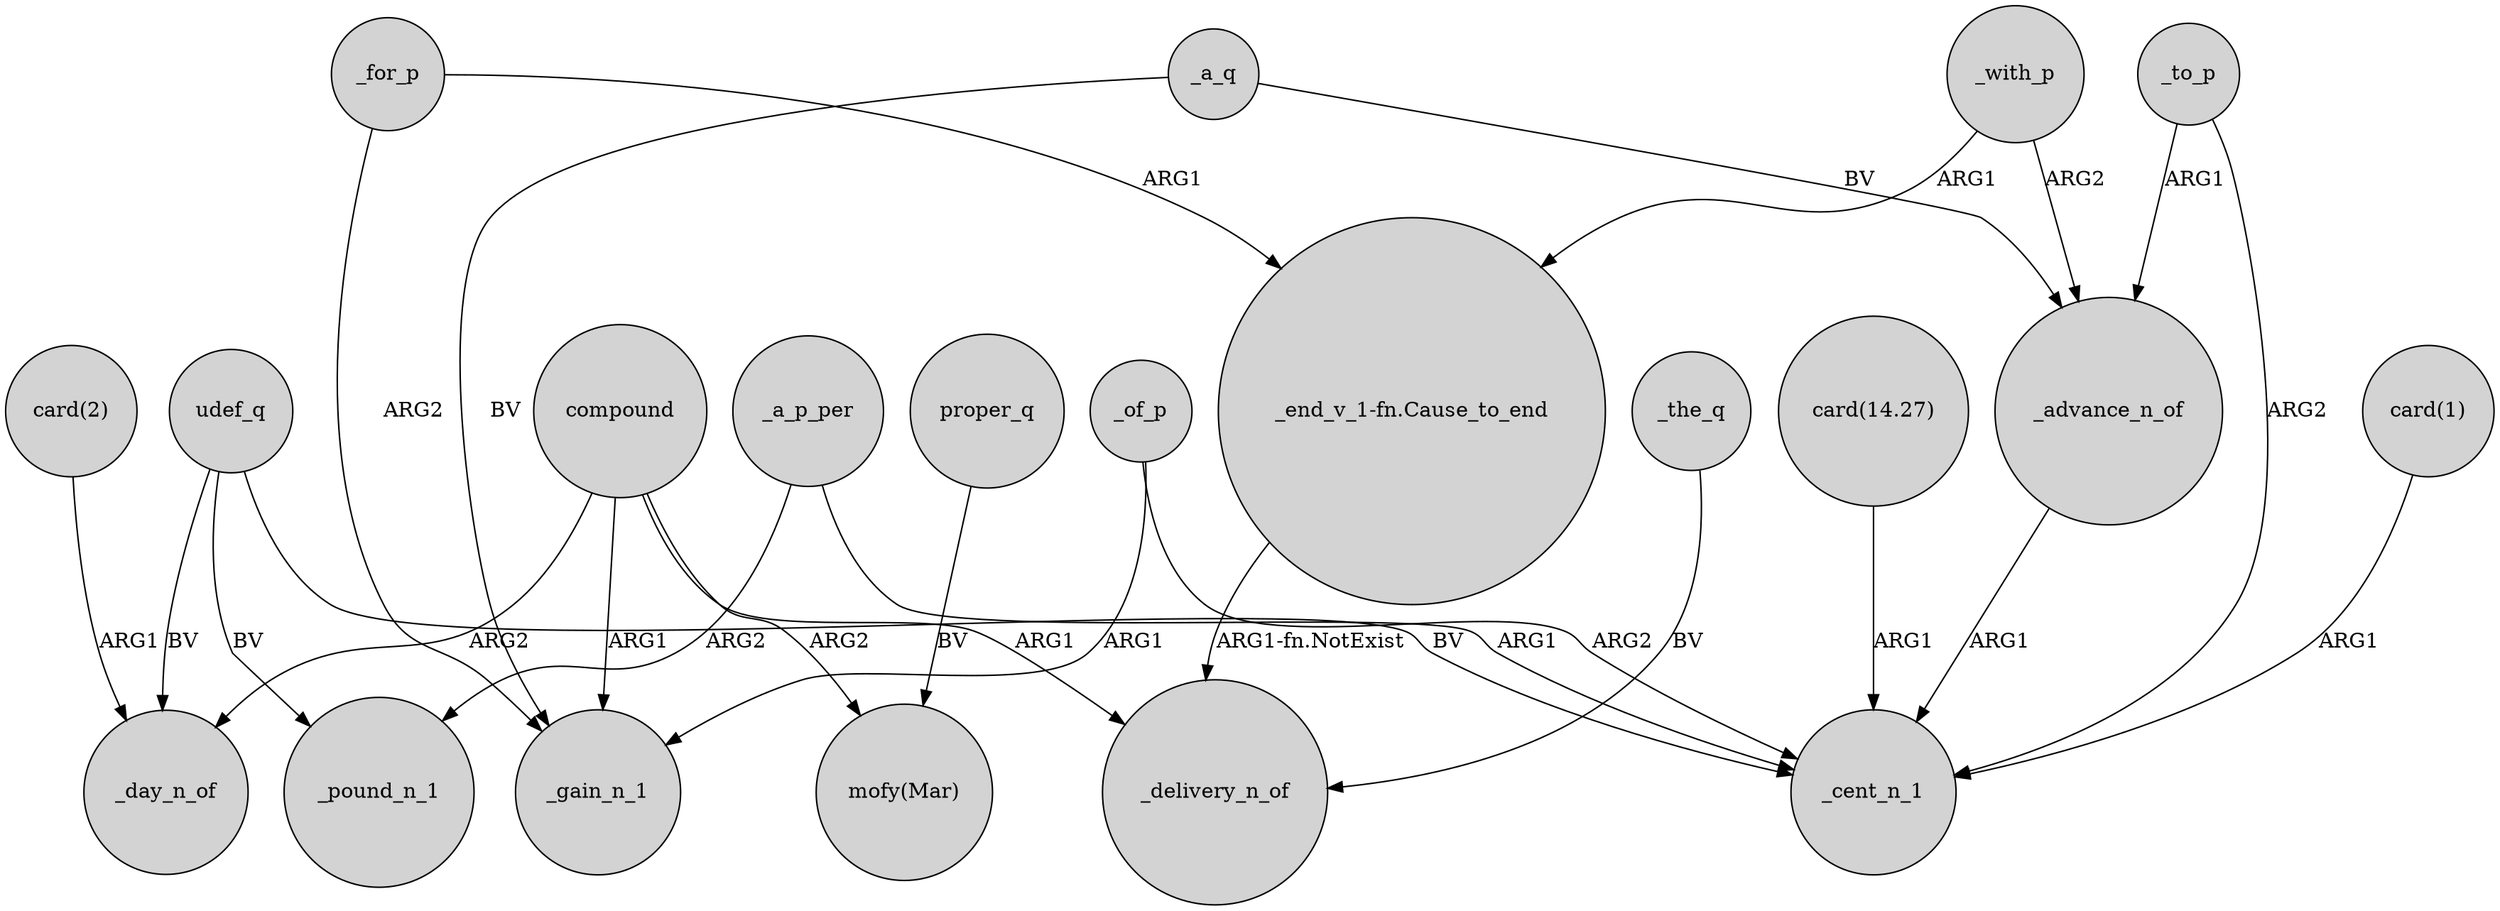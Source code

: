 digraph {
	node [shape=circle style=filled]
	_a_p_per -> _pound_n_1 [label=ARG2]
	"card(2)" -> _day_n_of [label=ARG1]
	_to_p -> _advance_n_of [label=ARG1]
	_for_p -> _gain_n_1 [label=ARG2]
	"card(1)" -> _cent_n_1 [label=ARG1]
	"card(14.27)" -> _cent_n_1 [label=ARG1]
	_advance_n_of -> _cent_n_1 [label=ARG1]
	_the_q -> _delivery_n_of [label=BV]
	compound -> "mofy(Mar)" [label=ARG2]
	compound -> _day_n_of [label=ARG2]
	udef_q -> _day_n_of [label=BV]
	_a_q -> _advance_n_of [label=BV]
	udef_q -> _cent_n_1 [label=BV]
	udef_q -> _pound_n_1 [label=BV]
	compound -> _delivery_n_of [label=ARG1]
	"_end_v_1-fn.Cause_to_end" -> _delivery_n_of [label="ARG1-fn.NotExist"]
	_for_p -> "_end_v_1-fn.Cause_to_end" [label=ARG1]
	_a_q -> _gain_n_1 [label=BV]
	_to_p -> _cent_n_1 [label=ARG2]
	_with_p -> _advance_n_of [label=ARG2]
	_of_p -> _cent_n_1 [label=ARG2]
	_a_p_per -> _cent_n_1 [label=ARG1]
	_of_p -> _gain_n_1 [label=ARG1]
	proper_q -> "mofy(Mar)" [label=BV]
	compound -> _gain_n_1 [label=ARG1]
	_with_p -> "_end_v_1-fn.Cause_to_end" [label=ARG1]
}
